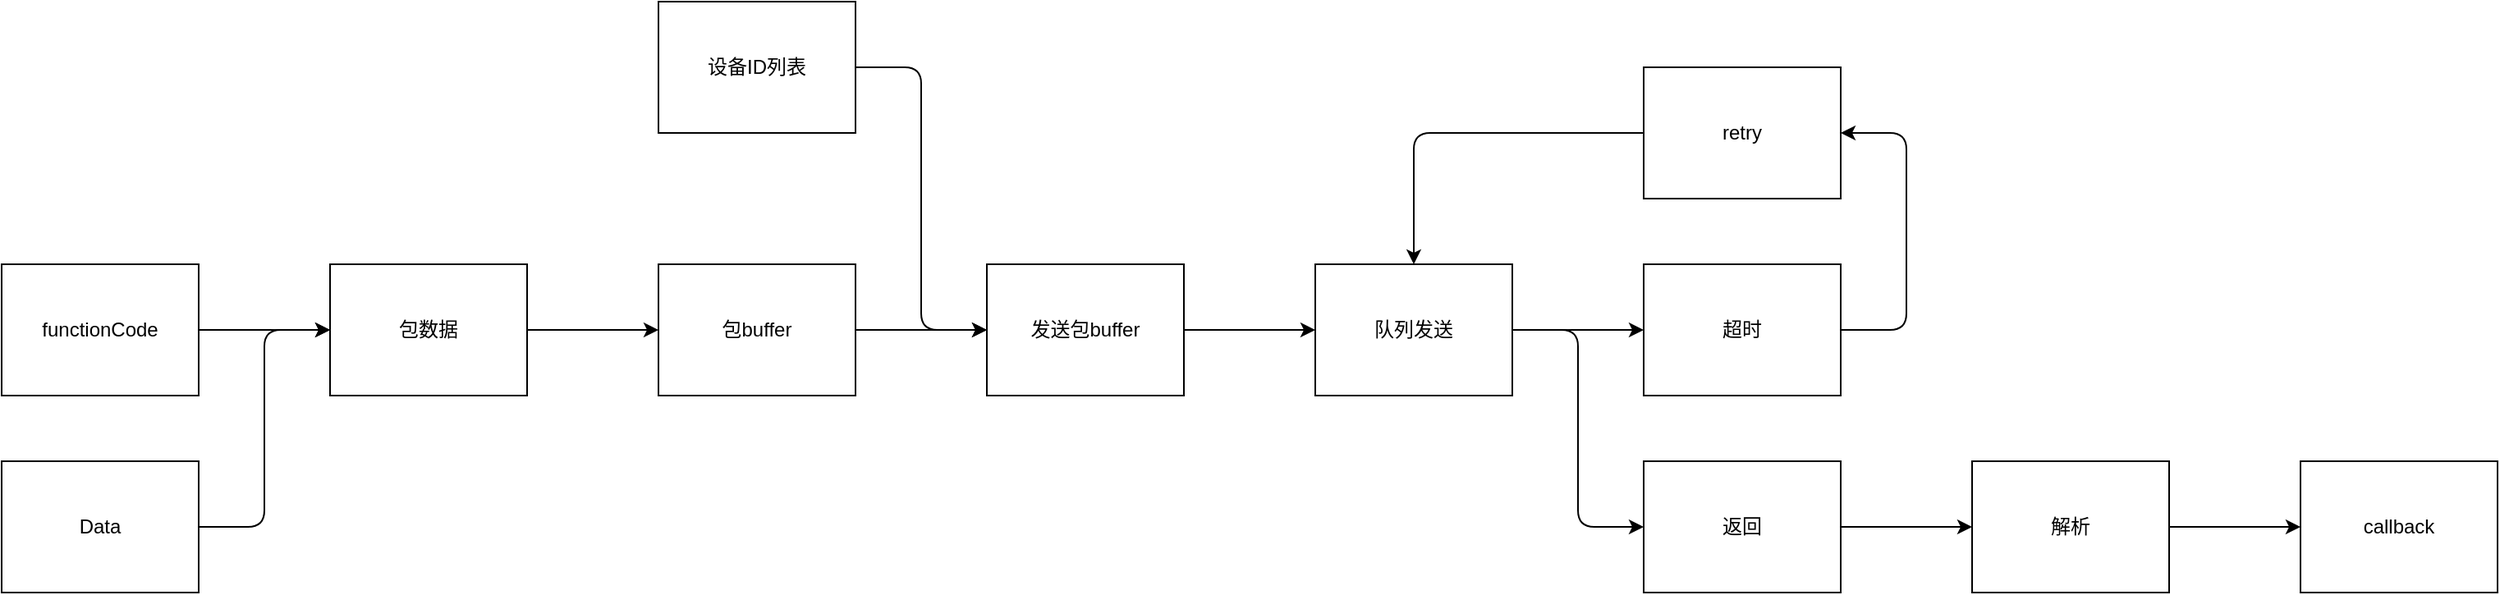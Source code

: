 <mxfile>
    <diagram id="ZYTTqx9worM9qtX9u8DD" name="第 1 页">
        <mxGraphModel dx="2370" dy="776" grid="1" gridSize="10" guides="1" tooltips="1" connect="1" arrows="1" fold="1" page="1" pageScale="1" pageWidth="827" pageHeight="1169" math="0" shadow="0">
            <root>
                <mxCell id="0"/>
                <mxCell id="1" parent="0"/>
                <mxCell id="8" style="edgeStyle=orthogonalEdgeStyle;html=1;entryX=0;entryY=0.5;entryDx=0;entryDy=0;" parent="1" source="2" target="6" edge="1">
                    <mxGeometry relative="1" as="geometry"/>
                </mxCell>
                <mxCell id="2" value="设备ID列表" style="rounded=0;whiteSpace=wrap;html=1;" parent="1" vertex="1">
                    <mxGeometry x="80" y="80" width="120" height="80" as="geometry"/>
                </mxCell>
                <mxCell id="9" style="edgeStyle=orthogonalEdgeStyle;html=1;" parent="1" source="3" target="6" edge="1">
                    <mxGeometry relative="1" as="geometry"/>
                </mxCell>
                <mxCell id="3" value="包buffer" style="rounded=0;whiteSpace=wrap;html=1;" parent="1" vertex="1">
                    <mxGeometry x="80" y="240" width="120" height="80" as="geometry"/>
                </mxCell>
                <mxCell id="5" style="edgeStyle=none;html=1;" parent="1" source="4" target="3" edge="1">
                    <mxGeometry relative="1" as="geometry"/>
                </mxCell>
                <mxCell id="4" value="包数据" style="rounded=0;whiteSpace=wrap;html=1;" parent="1" vertex="1">
                    <mxGeometry x="-120" y="240" width="120" height="80" as="geometry"/>
                </mxCell>
                <mxCell id="11" style="edgeStyle=orthogonalEdgeStyle;html=1;" parent="1" source="6" target="10" edge="1">
                    <mxGeometry relative="1" as="geometry"/>
                </mxCell>
                <mxCell id="6" value="发送包buffer" style="rounded=0;whiteSpace=wrap;html=1;" parent="1" vertex="1">
                    <mxGeometry x="280" y="240" width="120" height="80" as="geometry"/>
                </mxCell>
                <mxCell id="13" style="edgeStyle=orthogonalEdgeStyle;html=1;" parent="1" source="10" target="12" edge="1">
                    <mxGeometry relative="1" as="geometry"/>
                </mxCell>
                <mxCell id="16" style="edgeStyle=orthogonalEdgeStyle;html=1;entryX=0;entryY=0.5;entryDx=0;entryDy=0;" parent="1" source="10" target="15" edge="1">
                    <mxGeometry relative="1" as="geometry"/>
                </mxCell>
                <mxCell id="10" value="队列发送" style="rounded=0;whiteSpace=wrap;html=1;" parent="1" vertex="1">
                    <mxGeometry x="480" y="240" width="120" height="80" as="geometry"/>
                </mxCell>
                <mxCell id="19" style="edgeStyle=orthogonalEdgeStyle;html=1;entryX=1;entryY=0.5;entryDx=0;entryDy=0;" parent="1" source="12" target="17" edge="1">
                    <mxGeometry relative="1" as="geometry">
                        <Array as="points">
                            <mxPoint x="840" y="280"/>
                            <mxPoint x="840" y="160"/>
                        </Array>
                    </mxGeometry>
                </mxCell>
                <mxCell id="12" value="超时" style="rounded=0;whiteSpace=wrap;html=1;" parent="1" vertex="1">
                    <mxGeometry x="680" y="240" width="120" height="80" as="geometry"/>
                </mxCell>
                <mxCell id="23" style="edgeStyle=orthogonalEdgeStyle;html=1;" parent="1" source="15" target="22" edge="1">
                    <mxGeometry relative="1" as="geometry"/>
                </mxCell>
                <mxCell id="15" value="返回" style="rounded=0;whiteSpace=wrap;html=1;" parent="1" vertex="1">
                    <mxGeometry x="680" y="360" width="120" height="80" as="geometry"/>
                </mxCell>
                <mxCell id="20" style="edgeStyle=orthogonalEdgeStyle;html=1;entryX=0.5;entryY=0;entryDx=0;entryDy=0;" parent="1" source="17" target="10" edge="1">
                    <mxGeometry relative="1" as="geometry"/>
                </mxCell>
                <mxCell id="17" value="retry" style="rounded=0;whiteSpace=wrap;html=1;" parent="1" vertex="1">
                    <mxGeometry x="680" y="120" width="120" height="80" as="geometry"/>
                </mxCell>
                <mxCell id="25" style="edgeStyle=orthogonalEdgeStyle;html=1;" parent="1" source="22" target="24" edge="1">
                    <mxGeometry relative="1" as="geometry"/>
                </mxCell>
                <mxCell id="22" value="解析" style="rounded=0;whiteSpace=wrap;html=1;" parent="1" vertex="1">
                    <mxGeometry x="880" y="360" width="120" height="80" as="geometry"/>
                </mxCell>
                <mxCell id="24" value="callback" style="rounded=0;whiteSpace=wrap;html=1;" parent="1" vertex="1">
                    <mxGeometry x="1080" y="360" width="120" height="80" as="geometry"/>
                </mxCell>
                <mxCell id="28" style="edgeStyle=none;html=1;" edge="1" parent="1" source="26" target="4">
                    <mxGeometry relative="1" as="geometry"/>
                </mxCell>
                <mxCell id="26" value="functionCode" style="rounded=0;whiteSpace=wrap;html=1;" vertex="1" parent="1">
                    <mxGeometry x="-320" y="240" width="120" height="80" as="geometry"/>
                </mxCell>
                <mxCell id="31" style="edgeStyle=orthogonalEdgeStyle;html=1;entryX=0;entryY=0.5;entryDx=0;entryDy=0;" edge="1" parent="1" source="29" target="4">
                    <mxGeometry relative="1" as="geometry"/>
                </mxCell>
                <mxCell id="29" value="Data" style="rounded=0;whiteSpace=wrap;html=1;" vertex="1" parent="1">
                    <mxGeometry x="-320" y="360" width="120" height="80" as="geometry"/>
                </mxCell>
            </root>
        </mxGraphModel>
    </diagram>
</mxfile>